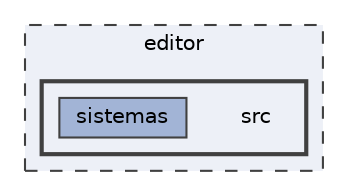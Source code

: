 digraph "editor/src"
{
 // LATEX_PDF_SIZE
  bgcolor="transparent";
  edge [fontname=Helvetica,fontsize=10,labelfontname=Helvetica,labelfontsize=10];
  node [fontname=Helvetica,fontsize=10,shape=box,height=0.2,width=0.4];
  compound=true
  subgraph clusterdir_bac5aa69239d34ac960582aca466258e {
    graph [ bgcolor="#edf0f7", pencolor="grey25", label="editor", fontname=Helvetica,fontsize=10 style="filled,dashed", URL="dir_bac5aa69239d34ac960582aca466258e.html",tooltip=""]
  subgraph clusterdir_b7d7d6b8a78807b328f73545b8904b59 {
    graph [ bgcolor="#edf0f7", pencolor="grey25", label="", fontname=Helvetica,fontsize=10 style="filled,bold", URL="dir_b7d7d6b8a78807b328f73545b8904b59.html",tooltip=""]
    dir_b7d7d6b8a78807b328f73545b8904b59 [shape=plaintext, label="src"];
  dir_2bca3a2987d751f7d082fee6fe202b16 [label="sistemas", fillcolor="#a2b4d6", color="grey25", style="filled", URL="dir_2bca3a2987d751f7d082fee6fe202b16.html",tooltip=""];
  }
  }
}
